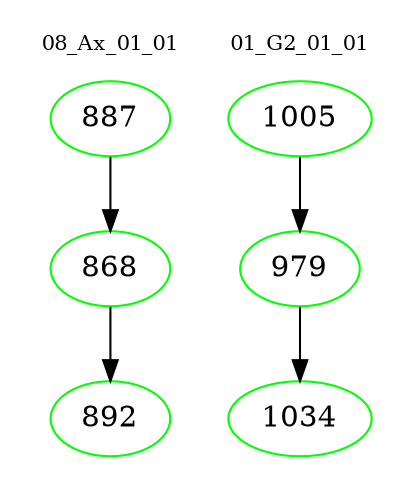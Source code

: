 digraph{
subgraph cluster_0 {
color = white
label = "08_Ax_01_01";
fontsize=10;
T0_887 [label="887", color="green"]
T0_887 -> T0_868 [color="black"]
T0_868 [label="868", color="green"]
T0_868 -> T0_892 [color="black"]
T0_892 [label="892", color="green"]
}
subgraph cluster_1 {
color = white
label = "01_G2_01_01";
fontsize=10;
T1_1005 [label="1005", color="green"]
T1_1005 -> T1_979 [color="black"]
T1_979 [label="979", color="green"]
T1_979 -> T1_1034 [color="black"]
T1_1034 [label="1034", color="green"]
}
}
